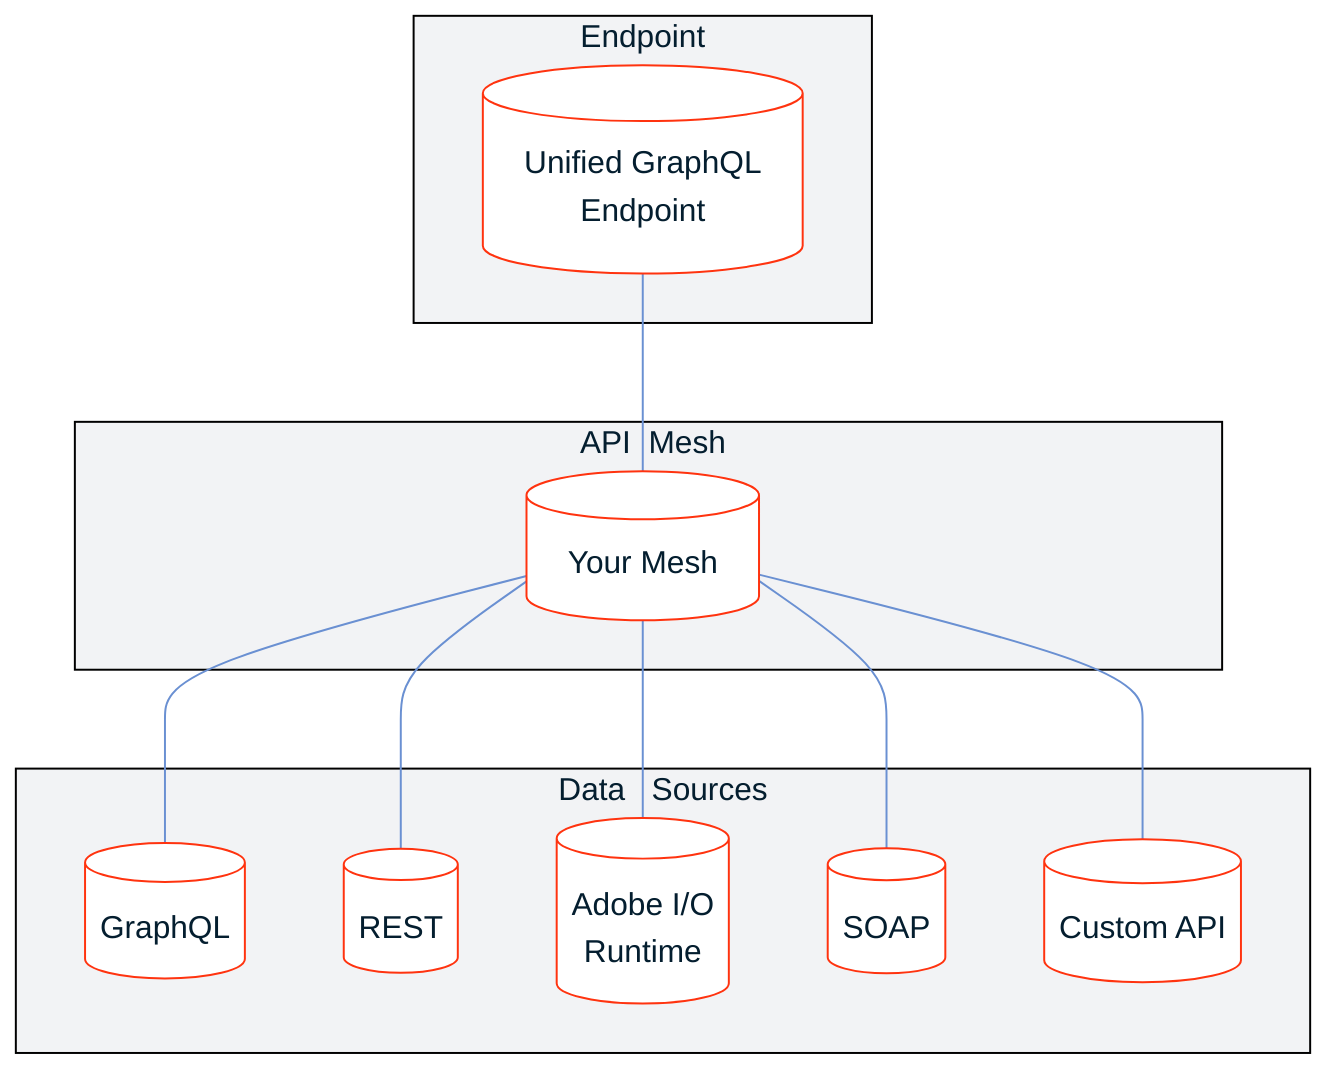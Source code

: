 %%{
  init: {
    'theme': 'base',
    'themeVariables': {
      'primaryColor': '#fff',
      'primaryTextColor': '#041E2F',
      'tertiaryTextColor': '#fffff',
      'primaryBorderColor': '#FF330F',
      'lineColor': '#6A90D2',
      'secondaryColor': '#fff',
      'tertiaryColor': '#F2F3F5',
      'clusterBorder': '#000'
    }
  }
}%%
flowchart TD
    subgraph Endpoint 
    A[(&nbsp&nbsp&nbspUnified GraphQL&nbsp&nbsp&nbsp \n Endpoint)]
    end
    subgraph &nbspAPI&nbsp&nbspMesh
    B[(&nbsp&nbsp&nbspYour Mesh&nbsp&nbsp&nbsp)]
    end
    subgraph Data  &nbsp Sources
    C[(GraphQL)] 
    D[( REST )] 
    E[( Adobe I/O \n Runtime )] 
    F[(SOAP)]
    G[(Custom API)]
    end

    A --- B
    B --- C
    B --- D
    B --- E
    B --- F
    B --- G